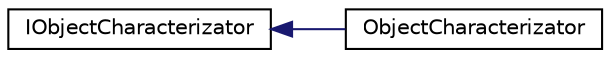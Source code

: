 digraph "Graphical Class Hierarchy"
{
 // LATEX_PDF_SIZE
  edge [fontname="Helvetica",fontsize="10",labelfontname="Helvetica",labelfontsize="10"];
  node [fontname="Helvetica",fontsize="10",shape=record];
  rankdir="LR";
  Node0 [label="IObjectCharacterizator",height=0.2,width=0.4,color="black", fillcolor="white", style="filled",URL="$classIObjectCharacterizator.html",tooltip=" "];
  Node0 -> Node1 [dir="back",color="midnightblue",fontsize="10",style="solid",fontname="Helvetica"];
  Node1 [label="ObjectCharacterizator",height=0.2,width=0.4,color="black", fillcolor="white", style="filled",URL="$classObjectCharacterizator.html",tooltip=" "];
}
